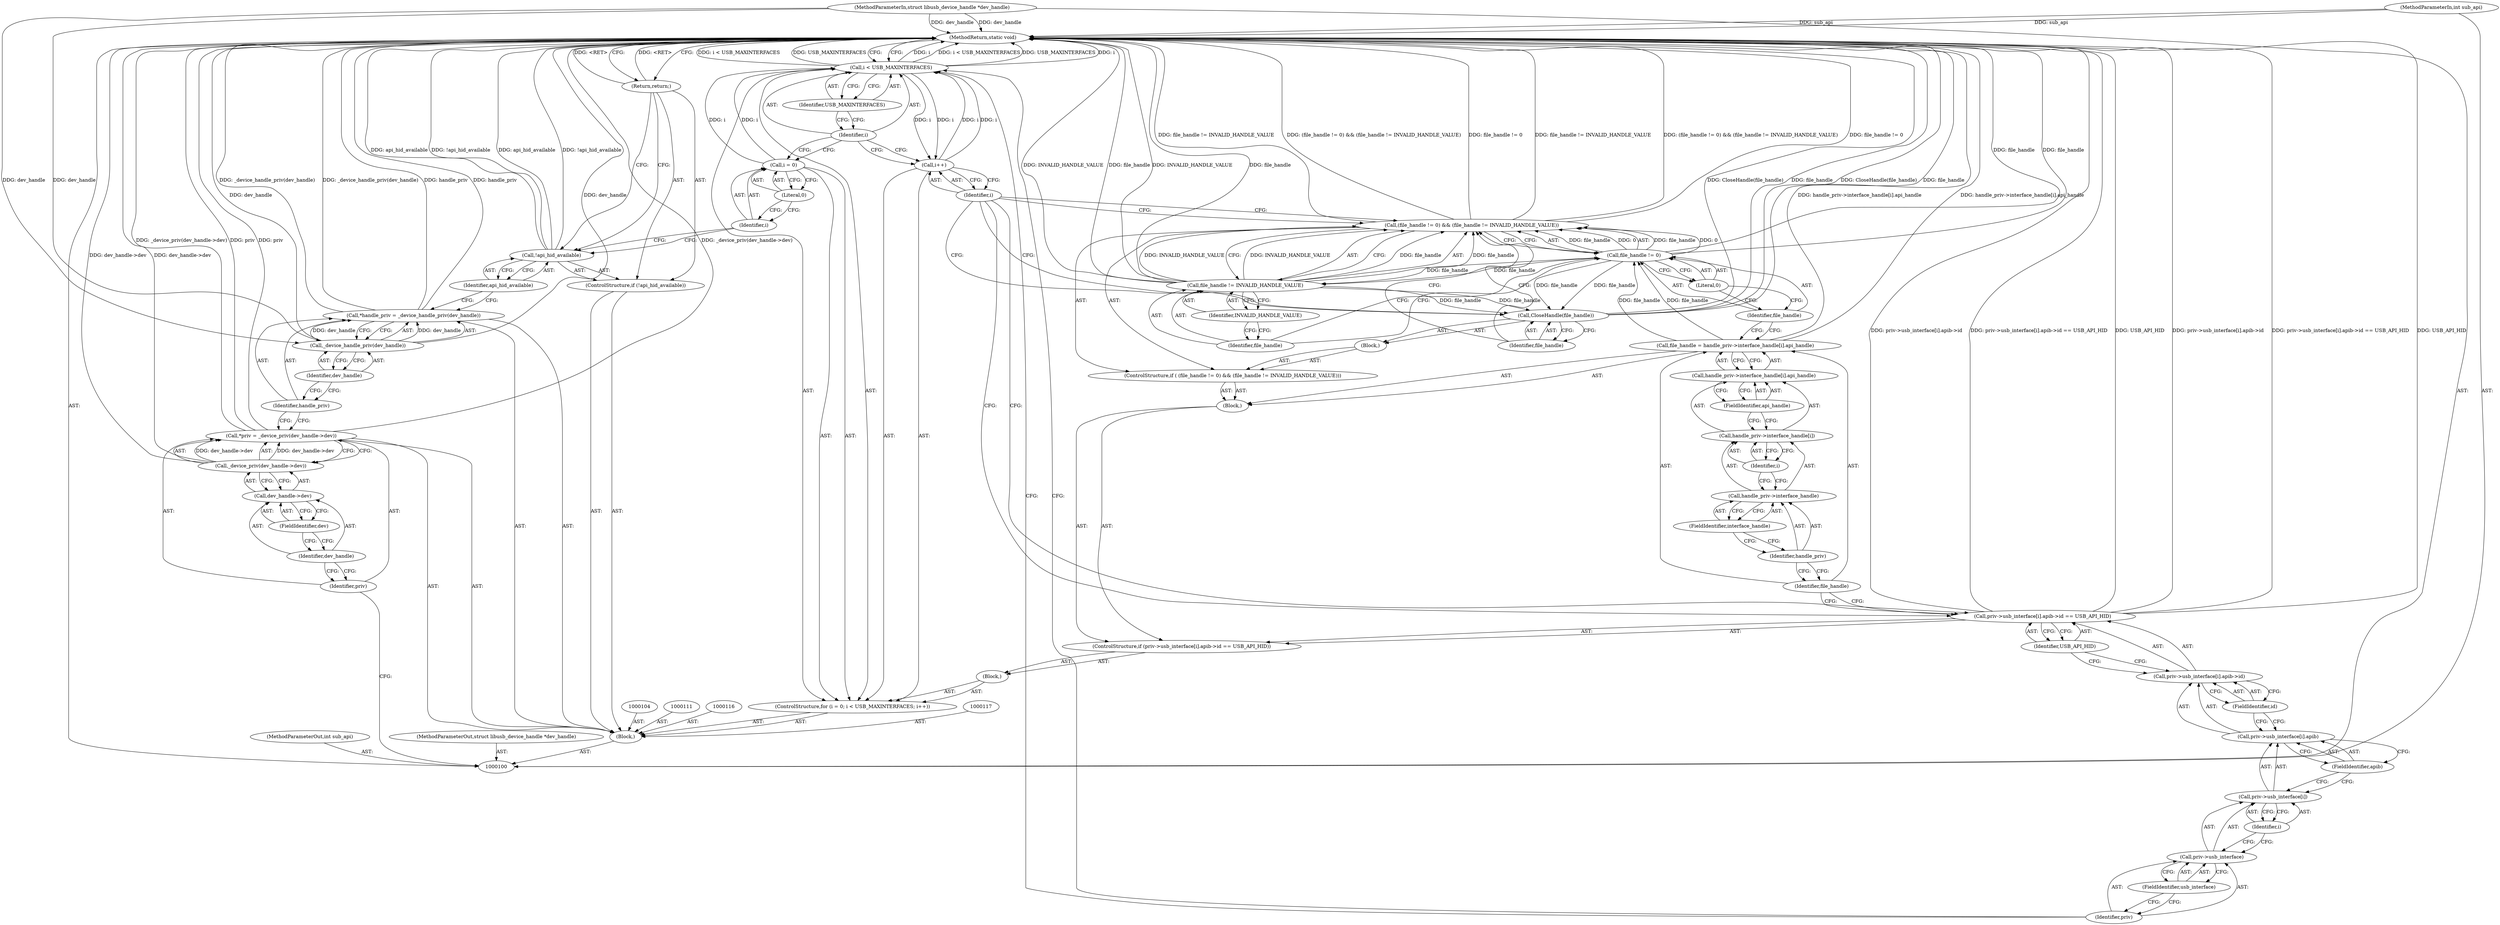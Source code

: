 digraph "1_Chrome_ac149a8d4371c0e01e0934fdd57b09e86f96b5b9_16" {
"1000165" [label="(MethodReturn,static void)"];
"1000101" [label="(MethodParameterIn,int sub_api)"];
"1000235" [label="(MethodParameterOut,int sub_api)"];
"1000102" [label="(MethodParameterIn,struct libusb_device_handle *dev_handle)"];
"1000236" [label="(MethodParameterOut,struct libusb_device_handle *dev_handle)"];
"1000139" [label="(FieldIdentifier,usb_interface)"];
"1000132" [label="(ControlStructure,if (priv->usb_interface[i].apib->id == USB_API_HID))"];
"1000140" [label="(Identifier,i)"];
"1000141" [label="(FieldIdentifier,apib)"];
"1000142" [label="(FieldIdentifier,id)"];
"1000143" [label="(Identifier,USB_API_HID)"];
"1000144" [label="(Block,)"];
"1000133" [label="(Call,priv->usb_interface[i].apib->id == USB_API_HID)"];
"1000134" [label="(Call,priv->usb_interface[i].apib->id)"];
"1000135" [label="(Call,priv->usb_interface[i].apib)"];
"1000136" [label="(Call,priv->usb_interface[i])"];
"1000137" [label="(Call,priv->usb_interface)"];
"1000138" [label="(Identifier,priv)"];
"1000147" [label="(Call,handle_priv->interface_handle[i].api_handle)"];
"1000148" [label="(Call,handle_priv->interface_handle[i])"];
"1000149" [label="(Call,handle_priv->interface_handle)"];
"1000150" [label="(Identifier,handle_priv)"];
"1000145" [label="(Call,file_handle = handle_priv->interface_handle[i].api_handle)"];
"1000146" [label="(Identifier,file_handle)"];
"1000151" [label="(FieldIdentifier,interface_handle)"];
"1000152" [label="(Identifier,i)"];
"1000153" [label="(FieldIdentifier,api_handle)"];
"1000158" [label="(Literal,0)"];
"1000154" [label="(ControlStructure,if ( (file_handle != 0) && (file_handle != INVALID_HANDLE_VALUE)))"];
"1000159" [label="(Call,file_handle != INVALID_HANDLE_VALUE)"];
"1000160" [label="(Identifier,file_handle)"];
"1000161" [label="(Identifier,INVALID_HANDLE_VALUE)"];
"1000162" [label="(Block,)"];
"1000155" [label="(Call,(file_handle != 0) && (file_handle != INVALID_HANDLE_VALUE))"];
"1000156" [label="(Call,file_handle != 0)"];
"1000157" [label="(Identifier,file_handle)"];
"1000164" [label="(Identifier,file_handle)"];
"1000163" [label="(Call,CloseHandle(file_handle))"];
"1000103" [label="(Block,)"];
"1000105" [label="(Call,*priv = _device_priv(dev_handle->dev))"];
"1000106" [label="(Identifier,priv)"];
"1000107" [label="(Call,_device_priv(dev_handle->dev))"];
"1000108" [label="(Call,dev_handle->dev)"];
"1000109" [label="(Identifier,dev_handle)"];
"1000110" [label="(FieldIdentifier,dev)"];
"1000112" [label="(Call,*handle_priv = _device_handle_priv(dev_handle))"];
"1000113" [label="(Identifier,handle_priv)"];
"1000114" [label="(Call,_device_handle_priv(dev_handle))"];
"1000115" [label="(Identifier,dev_handle)"];
"1000118" [label="(ControlStructure,if (!api_hid_available))"];
"1000119" [label="(Call,!api_hid_available)"];
"1000120" [label="(Identifier,api_hid_available)"];
"1000121" [label="(Return,return;)"];
"1000122" [label="(ControlStructure,for (i = 0; i < USB_MAXINTERFACES; i++))"];
"1000125" [label="(Literal,0)"];
"1000126" [label="(Call,i < USB_MAXINTERFACES)"];
"1000127" [label="(Identifier,i)"];
"1000128" [label="(Identifier,USB_MAXINTERFACES)"];
"1000129" [label="(Call,i++)"];
"1000130" [label="(Identifier,i)"];
"1000131" [label="(Block,)"];
"1000123" [label="(Call,i = 0)"];
"1000124" [label="(Identifier,i)"];
"1000165" -> "1000100"  [label="AST: "];
"1000165" -> "1000121"  [label="CFG: "];
"1000165" -> "1000126"  [label="CFG: "];
"1000155" -> "1000165"  [label="DDG: file_handle != INVALID_HANDLE_VALUE"];
"1000155" -> "1000165"  [label="DDG: (file_handle != 0) && (file_handle != INVALID_HANDLE_VALUE)"];
"1000155" -> "1000165"  [label="DDG: file_handle != 0"];
"1000107" -> "1000165"  [label="DDG: dev_handle->dev"];
"1000105" -> "1000165"  [label="DDG: _device_priv(dev_handle->dev)"];
"1000105" -> "1000165"  [label="DDG: priv"];
"1000156" -> "1000165"  [label="DDG: file_handle"];
"1000114" -> "1000165"  [label="DDG: dev_handle"];
"1000126" -> "1000165"  [label="DDG: i"];
"1000126" -> "1000165"  [label="DDG: i < USB_MAXINTERFACES"];
"1000126" -> "1000165"  [label="DDG: USB_MAXINTERFACES"];
"1000119" -> "1000165"  [label="DDG: !api_hid_available"];
"1000119" -> "1000165"  [label="DDG: api_hid_available"];
"1000163" -> "1000165"  [label="DDG: CloseHandle(file_handle)"];
"1000163" -> "1000165"  [label="DDG: file_handle"];
"1000112" -> "1000165"  [label="DDG: _device_handle_priv(dev_handle)"];
"1000112" -> "1000165"  [label="DDG: handle_priv"];
"1000159" -> "1000165"  [label="DDG: file_handle"];
"1000159" -> "1000165"  [label="DDG: INVALID_HANDLE_VALUE"];
"1000133" -> "1000165"  [label="DDG: priv->usb_interface[i].apib->id"];
"1000133" -> "1000165"  [label="DDG: priv->usb_interface[i].apib->id == USB_API_HID"];
"1000133" -> "1000165"  [label="DDG: USB_API_HID"];
"1000102" -> "1000165"  [label="DDG: dev_handle"];
"1000101" -> "1000165"  [label="DDG: sub_api"];
"1000145" -> "1000165"  [label="DDG: handle_priv->interface_handle[i].api_handle"];
"1000121" -> "1000165"  [label="DDG: <RET>"];
"1000101" -> "1000100"  [label="AST: "];
"1000101" -> "1000165"  [label="DDG: sub_api"];
"1000235" -> "1000100"  [label="AST: "];
"1000102" -> "1000100"  [label="AST: "];
"1000102" -> "1000165"  [label="DDG: dev_handle"];
"1000102" -> "1000114"  [label="DDG: dev_handle"];
"1000236" -> "1000100"  [label="AST: "];
"1000139" -> "1000137"  [label="AST: "];
"1000139" -> "1000138"  [label="CFG: "];
"1000137" -> "1000139"  [label="CFG: "];
"1000132" -> "1000131"  [label="AST: "];
"1000133" -> "1000132"  [label="AST: "];
"1000144" -> "1000132"  [label="AST: "];
"1000140" -> "1000136"  [label="AST: "];
"1000140" -> "1000137"  [label="CFG: "];
"1000136" -> "1000140"  [label="CFG: "];
"1000141" -> "1000135"  [label="AST: "];
"1000141" -> "1000136"  [label="CFG: "];
"1000135" -> "1000141"  [label="CFG: "];
"1000142" -> "1000134"  [label="AST: "];
"1000142" -> "1000135"  [label="CFG: "];
"1000134" -> "1000142"  [label="CFG: "];
"1000143" -> "1000133"  [label="AST: "];
"1000143" -> "1000134"  [label="CFG: "];
"1000133" -> "1000143"  [label="CFG: "];
"1000144" -> "1000132"  [label="AST: "];
"1000145" -> "1000144"  [label="AST: "];
"1000154" -> "1000144"  [label="AST: "];
"1000133" -> "1000132"  [label="AST: "];
"1000133" -> "1000143"  [label="CFG: "];
"1000134" -> "1000133"  [label="AST: "];
"1000143" -> "1000133"  [label="AST: "];
"1000146" -> "1000133"  [label="CFG: "];
"1000130" -> "1000133"  [label="CFG: "];
"1000133" -> "1000165"  [label="DDG: priv->usb_interface[i].apib->id"];
"1000133" -> "1000165"  [label="DDG: priv->usb_interface[i].apib->id == USB_API_HID"];
"1000133" -> "1000165"  [label="DDG: USB_API_HID"];
"1000134" -> "1000133"  [label="AST: "];
"1000134" -> "1000142"  [label="CFG: "];
"1000135" -> "1000134"  [label="AST: "];
"1000142" -> "1000134"  [label="AST: "];
"1000143" -> "1000134"  [label="CFG: "];
"1000135" -> "1000134"  [label="AST: "];
"1000135" -> "1000141"  [label="CFG: "];
"1000136" -> "1000135"  [label="AST: "];
"1000141" -> "1000135"  [label="AST: "];
"1000142" -> "1000135"  [label="CFG: "];
"1000136" -> "1000135"  [label="AST: "];
"1000136" -> "1000140"  [label="CFG: "];
"1000137" -> "1000136"  [label="AST: "];
"1000140" -> "1000136"  [label="AST: "];
"1000141" -> "1000136"  [label="CFG: "];
"1000137" -> "1000136"  [label="AST: "];
"1000137" -> "1000139"  [label="CFG: "];
"1000138" -> "1000137"  [label="AST: "];
"1000139" -> "1000137"  [label="AST: "];
"1000140" -> "1000137"  [label="CFG: "];
"1000138" -> "1000137"  [label="AST: "];
"1000138" -> "1000126"  [label="CFG: "];
"1000139" -> "1000138"  [label="CFG: "];
"1000147" -> "1000145"  [label="AST: "];
"1000147" -> "1000153"  [label="CFG: "];
"1000148" -> "1000147"  [label="AST: "];
"1000153" -> "1000147"  [label="AST: "];
"1000145" -> "1000147"  [label="CFG: "];
"1000148" -> "1000147"  [label="AST: "];
"1000148" -> "1000152"  [label="CFG: "];
"1000149" -> "1000148"  [label="AST: "];
"1000152" -> "1000148"  [label="AST: "];
"1000153" -> "1000148"  [label="CFG: "];
"1000149" -> "1000148"  [label="AST: "];
"1000149" -> "1000151"  [label="CFG: "];
"1000150" -> "1000149"  [label="AST: "];
"1000151" -> "1000149"  [label="AST: "];
"1000152" -> "1000149"  [label="CFG: "];
"1000150" -> "1000149"  [label="AST: "];
"1000150" -> "1000146"  [label="CFG: "];
"1000151" -> "1000150"  [label="CFG: "];
"1000145" -> "1000144"  [label="AST: "];
"1000145" -> "1000147"  [label="CFG: "];
"1000146" -> "1000145"  [label="AST: "];
"1000147" -> "1000145"  [label="AST: "];
"1000157" -> "1000145"  [label="CFG: "];
"1000145" -> "1000165"  [label="DDG: handle_priv->interface_handle[i].api_handle"];
"1000145" -> "1000156"  [label="DDG: file_handle"];
"1000146" -> "1000145"  [label="AST: "];
"1000146" -> "1000133"  [label="CFG: "];
"1000150" -> "1000146"  [label="CFG: "];
"1000151" -> "1000149"  [label="AST: "];
"1000151" -> "1000150"  [label="CFG: "];
"1000149" -> "1000151"  [label="CFG: "];
"1000152" -> "1000148"  [label="AST: "];
"1000152" -> "1000149"  [label="CFG: "];
"1000148" -> "1000152"  [label="CFG: "];
"1000153" -> "1000147"  [label="AST: "];
"1000153" -> "1000148"  [label="CFG: "];
"1000147" -> "1000153"  [label="CFG: "];
"1000158" -> "1000156"  [label="AST: "];
"1000158" -> "1000157"  [label="CFG: "];
"1000156" -> "1000158"  [label="CFG: "];
"1000154" -> "1000144"  [label="AST: "];
"1000155" -> "1000154"  [label="AST: "];
"1000162" -> "1000154"  [label="AST: "];
"1000159" -> "1000155"  [label="AST: "];
"1000159" -> "1000161"  [label="CFG: "];
"1000160" -> "1000159"  [label="AST: "];
"1000161" -> "1000159"  [label="AST: "];
"1000155" -> "1000159"  [label="CFG: "];
"1000159" -> "1000165"  [label="DDG: file_handle"];
"1000159" -> "1000165"  [label="DDG: INVALID_HANDLE_VALUE"];
"1000159" -> "1000155"  [label="DDG: file_handle"];
"1000159" -> "1000155"  [label="DDG: INVALID_HANDLE_VALUE"];
"1000156" -> "1000159"  [label="DDG: file_handle"];
"1000159" -> "1000163"  [label="DDG: file_handle"];
"1000160" -> "1000159"  [label="AST: "];
"1000160" -> "1000156"  [label="CFG: "];
"1000161" -> "1000160"  [label="CFG: "];
"1000161" -> "1000159"  [label="AST: "];
"1000161" -> "1000160"  [label="CFG: "];
"1000159" -> "1000161"  [label="CFG: "];
"1000162" -> "1000154"  [label="AST: "];
"1000163" -> "1000162"  [label="AST: "];
"1000155" -> "1000154"  [label="AST: "];
"1000155" -> "1000156"  [label="CFG: "];
"1000155" -> "1000159"  [label="CFG: "];
"1000156" -> "1000155"  [label="AST: "];
"1000159" -> "1000155"  [label="AST: "];
"1000164" -> "1000155"  [label="CFG: "];
"1000130" -> "1000155"  [label="CFG: "];
"1000155" -> "1000165"  [label="DDG: file_handle != INVALID_HANDLE_VALUE"];
"1000155" -> "1000165"  [label="DDG: (file_handle != 0) && (file_handle != INVALID_HANDLE_VALUE)"];
"1000155" -> "1000165"  [label="DDG: file_handle != 0"];
"1000156" -> "1000155"  [label="DDG: file_handle"];
"1000156" -> "1000155"  [label="DDG: 0"];
"1000159" -> "1000155"  [label="DDG: file_handle"];
"1000159" -> "1000155"  [label="DDG: INVALID_HANDLE_VALUE"];
"1000156" -> "1000155"  [label="AST: "];
"1000156" -> "1000158"  [label="CFG: "];
"1000157" -> "1000156"  [label="AST: "];
"1000158" -> "1000156"  [label="AST: "];
"1000160" -> "1000156"  [label="CFG: "];
"1000155" -> "1000156"  [label="CFG: "];
"1000156" -> "1000165"  [label="DDG: file_handle"];
"1000156" -> "1000155"  [label="DDG: file_handle"];
"1000156" -> "1000155"  [label="DDG: 0"];
"1000145" -> "1000156"  [label="DDG: file_handle"];
"1000156" -> "1000159"  [label="DDG: file_handle"];
"1000156" -> "1000163"  [label="DDG: file_handle"];
"1000157" -> "1000156"  [label="AST: "];
"1000157" -> "1000145"  [label="CFG: "];
"1000158" -> "1000157"  [label="CFG: "];
"1000164" -> "1000163"  [label="AST: "];
"1000164" -> "1000155"  [label="CFG: "];
"1000163" -> "1000164"  [label="CFG: "];
"1000163" -> "1000162"  [label="AST: "];
"1000163" -> "1000164"  [label="CFG: "];
"1000164" -> "1000163"  [label="AST: "];
"1000130" -> "1000163"  [label="CFG: "];
"1000163" -> "1000165"  [label="DDG: CloseHandle(file_handle)"];
"1000163" -> "1000165"  [label="DDG: file_handle"];
"1000156" -> "1000163"  [label="DDG: file_handle"];
"1000159" -> "1000163"  [label="DDG: file_handle"];
"1000103" -> "1000100"  [label="AST: "];
"1000104" -> "1000103"  [label="AST: "];
"1000105" -> "1000103"  [label="AST: "];
"1000111" -> "1000103"  [label="AST: "];
"1000112" -> "1000103"  [label="AST: "];
"1000116" -> "1000103"  [label="AST: "];
"1000117" -> "1000103"  [label="AST: "];
"1000118" -> "1000103"  [label="AST: "];
"1000122" -> "1000103"  [label="AST: "];
"1000105" -> "1000103"  [label="AST: "];
"1000105" -> "1000107"  [label="CFG: "];
"1000106" -> "1000105"  [label="AST: "];
"1000107" -> "1000105"  [label="AST: "];
"1000113" -> "1000105"  [label="CFG: "];
"1000105" -> "1000165"  [label="DDG: _device_priv(dev_handle->dev)"];
"1000105" -> "1000165"  [label="DDG: priv"];
"1000107" -> "1000105"  [label="DDG: dev_handle->dev"];
"1000106" -> "1000105"  [label="AST: "];
"1000106" -> "1000100"  [label="CFG: "];
"1000109" -> "1000106"  [label="CFG: "];
"1000107" -> "1000105"  [label="AST: "];
"1000107" -> "1000108"  [label="CFG: "];
"1000108" -> "1000107"  [label="AST: "];
"1000105" -> "1000107"  [label="CFG: "];
"1000107" -> "1000165"  [label="DDG: dev_handle->dev"];
"1000107" -> "1000105"  [label="DDG: dev_handle->dev"];
"1000108" -> "1000107"  [label="AST: "];
"1000108" -> "1000110"  [label="CFG: "];
"1000109" -> "1000108"  [label="AST: "];
"1000110" -> "1000108"  [label="AST: "];
"1000107" -> "1000108"  [label="CFG: "];
"1000109" -> "1000108"  [label="AST: "];
"1000109" -> "1000106"  [label="CFG: "];
"1000110" -> "1000109"  [label="CFG: "];
"1000110" -> "1000108"  [label="AST: "];
"1000110" -> "1000109"  [label="CFG: "];
"1000108" -> "1000110"  [label="CFG: "];
"1000112" -> "1000103"  [label="AST: "];
"1000112" -> "1000114"  [label="CFG: "];
"1000113" -> "1000112"  [label="AST: "];
"1000114" -> "1000112"  [label="AST: "];
"1000120" -> "1000112"  [label="CFG: "];
"1000112" -> "1000165"  [label="DDG: _device_handle_priv(dev_handle)"];
"1000112" -> "1000165"  [label="DDG: handle_priv"];
"1000114" -> "1000112"  [label="DDG: dev_handle"];
"1000113" -> "1000112"  [label="AST: "];
"1000113" -> "1000105"  [label="CFG: "];
"1000115" -> "1000113"  [label="CFG: "];
"1000114" -> "1000112"  [label="AST: "];
"1000114" -> "1000115"  [label="CFG: "];
"1000115" -> "1000114"  [label="AST: "];
"1000112" -> "1000114"  [label="CFG: "];
"1000114" -> "1000165"  [label="DDG: dev_handle"];
"1000114" -> "1000112"  [label="DDG: dev_handle"];
"1000102" -> "1000114"  [label="DDG: dev_handle"];
"1000115" -> "1000114"  [label="AST: "];
"1000115" -> "1000113"  [label="CFG: "];
"1000114" -> "1000115"  [label="CFG: "];
"1000118" -> "1000103"  [label="AST: "];
"1000119" -> "1000118"  [label="AST: "];
"1000121" -> "1000118"  [label="AST: "];
"1000119" -> "1000118"  [label="AST: "];
"1000119" -> "1000120"  [label="CFG: "];
"1000120" -> "1000119"  [label="AST: "];
"1000121" -> "1000119"  [label="CFG: "];
"1000124" -> "1000119"  [label="CFG: "];
"1000119" -> "1000165"  [label="DDG: !api_hid_available"];
"1000119" -> "1000165"  [label="DDG: api_hid_available"];
"1000120" -> "1000119"  [label="AST: "];
"1000120" -> "1000112"  [label="CFG: "];
"1000119" -> "1000120"  [label="CFG: "];
"1000121" -> "1000118"  [label="AST: "];
"1000121" -> "1000119"  [label="CFG: "];
"1000165" -> "1000121"  [label="CFG: "];
"1000121" -> "1000165"  [label="DDG: <RET>"];
"1000122" -> "1000103"  [label="AST: "];
"1000123" -> "1000122"  [label="AST: "];
"1000126" -> "1000122"  [label="AST: "];
"1000129" -> "1000122"  [label="AST: "];
"1000131" -> "1000122"  [label="AST: "];
"1000125" -> "1000123"  [label="AST: "];
"1000125" -> "1000124"  [label="CFG: "];
"1000123" -> "1000125"  [label="CFG: "];
"1000126" -> "1000122"  [label="AST: "];
"1000126" -> "1000128"  [label="CFG: "];
"1000127" -> "1000126"  [label="AST: "];
"1000128" -> "1000126"  [label="AST: "];
"1000138" -> "1000126"  [label="CFG: "];
"1000165" -> "1000126"  [label="CFG: "];
"1000126" -> "1000165"  [label="DDG: i"];
"1000126" -> "1000165"  [label="DDG: i < USB_MAXINTERFACES"];
"1000126" -> "1000165"  [label="DDG: USB_MAXINTERFACES"];
"1000129" -> "1000126"  [label="DDG: i"];
"1000123" -> "1000126"  [label="DDG: i"];
"1000126" -> "1000129"  [label="DDG: i"];
"1000127" -> "1000126"  [label="AST: "];
"1000127" -> "1000123"  [label="CFG: "];
"1000127" -> "1000129"  [label="CFG: "];
"1000128" -> "1000127"  [label="CFG: "];
"1000128" -> "1000126"  [label="AST: "];
"1000128" -> "1000127"  [label="CFG: "];
"1000126" -> "1000128"  [label="CFG: "];
"1000129" -> "1000122"  [label="AST: "];
"1000129" -> "1000130"  [label="CFG: "];
"1000130" -> "1000129"  [label="AST: "];
"1000127" -> "1000129"  [label="CFG: "];
"1000129" -> "1000126"  [label="DDG: i"];
"1000126" -> "1000129"  [label="DDG: i"];
"1000130" -> "1000129"  [label="AST: "];
"1000130" -> "1000163"  [label="CFG: "];
"1000130" -> "1000155"  [label="CFG: "];
"1000130" -> "1000133"  [label="CFG: "];
"1000129" -> "1000130"  [label="CFG: "];
"1000131" -> "1000122"  [label="AST: "];
"1000132" -> "1000131"  [label="AST: "];
"1000123" -> "1000122"  [label="AST: "];
"1000123" -> "1000125"  [label="CFG: "];
"1000124" -> "1000123"  [label="AST: "];
"1000125" -> "1000123"  [label="AST: "];
"1000127" -> "1000123"  [label="CFG: "];
"1000123" -> "1000126"  [label="DDG: i"];
"1000124" -> "1000123"  [label="AST: "];
"1000124" -> "1000119"  [label="CFG: "];
"1000125" -> "1000124"  [label="CFG: "];
}

